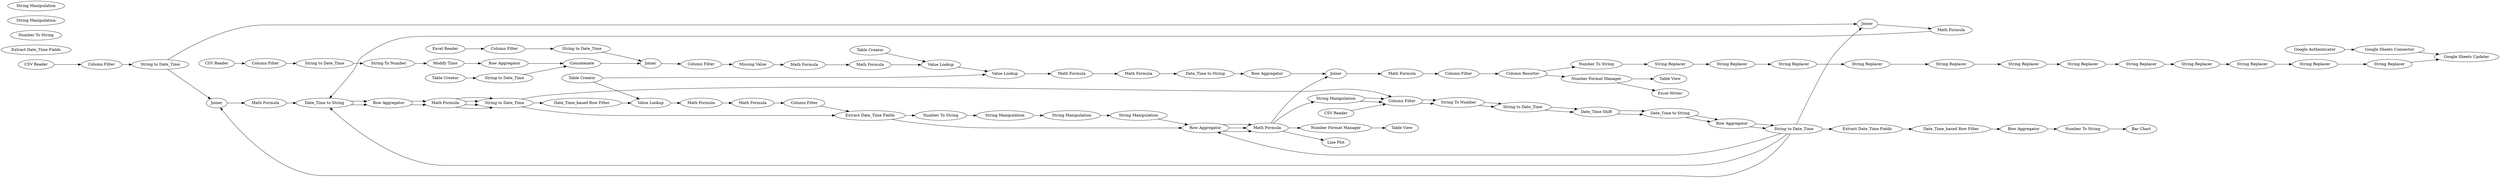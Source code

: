digraph {
	2 [label="Column Filter"]
	3 [label="String to Date_Time"]
	8 [label="CSV Reader"]
	18 [label=Joiner]
	19 [label="Math Formula"]
	20 [label="Date_Time to String"]
	21 [label="Row Aggregator"]
	22 [label="Math Formula"]
	23 [label="String to Date_Time"]
	25 [label="CSV Reader"]
	27 [label="Extract Date_Time Fields"]
	28 [label="Row Aggregator"]
	31 [label="Table View"]
	32 [label="Math Formula"]
	9 [label="Column Filter"]
	10 [label="String to Date_Time"]
	12 [label="Row Aggregator"]
	13 [label="String To Number"]
	14 [label="Date_Time Shift"]
	15 [label="Date_Time to String"]
	16 [label="String to Date_Time"]
	20 [label="Date_Time to String"]
	21 [label="Row Aggregator"]
	22 [label="Math Formula"]
	23 [label="String to Date_Time"]
	27 [label="Extract Date_Time Fields"]
	28 [label="Row Aggregator"]
	32 [label="Math Formula"]
	36 [label="CSV Reader"]
	9 [label="Column Filter"]
	10 [label="String to Date_Time"]
	12 [label="Row Aggregator"]
	13 [label="String To Number"]
	14 [label="Date_Time Shift"]
	15 [label="Date_Time to String"]
	16 [label="String to Date_Time"]
	38 [label=Joiner]
	39 [label="Math Formula"]
	23 [label="String to Date_Time"]
	28 [label="Row Aggregator"]
	32 [label="Math Formula"]
	33 [label="Extract Date_Time Fields"]
	34 [label="Number To String"]
	35 [label="String Manipulation"]
	36 [label="String Manipulation"]
	37 [label="String Manipulation"]
	49 [label="Line Plot"]
	52 [label="Table Creator"]
	53 [label="Value Lookup"]
	54 [label="Math Formula"]
	55 [label="Math Formula"]
	56 [label="Column Filter"]
	57 [label="Number To String"]
	58 [label="String Manipulation"]
	59 [label="String Manipulation"]
	60 [label="String Manipulation"]
	61 [label="Date_Time_based Row Filter"]
	62 [label="Table Creator"]
	63 [label="CSV Reader"]
	64 [label="String to Date_Time"]
	65 [label="String To Number"]
	66 [label="Column Filter"]
	68 [label="Modify Time"]
	69 [label="Row Aggregator"]
	70 [label="Excel Reader"]
	71 [label="Column Filter"]
	72 [label="String to Date_Time"]
	73 [label=Joiner]
	74 [label="Math Formula"]
	75 [label="Missing Value"]
	76 [label="Column Filter"]
	77 [label="Math Formula"]
	78 [label="Value Lookup"]
	79 [label="Value Lookup"]
	80 [label="Math Formula"]
	81 [label="Math Formula"]
	82 [label="Date_Time to String"]
	83 [label="Row Aggregator"]
	84 [label=Joiner]
	86 [label="Math Formula"]
	89 [label="Extract Date_Time Fields"]
	90 [label="Row Aggregator"]
	92 [label="Bar Chart"]
	93 [label="Number To String"]
	94 [label="Date_Time_based Row Filter"]
	95 [label="Table Creator"]
	96 [label=Concatenate]
	97 [label="String to Date_Time"]
	100 [label="Google Authenticator"]
	101 [label="Google Sheets Updater"]
	102 [label="Google Sheets Connector"]
	103 [label="Number To String"]
	116 [label="Column Filter"]
	104 [label="String Replacer"]
	105 [label="String Replacer"]
	106 [label="String Replacer"]
	107 [label="String Replacer"]
	108 [label="String Replacer"]
	109 [label="String Replacer"]
	110 [label="String Replacer"]
	111 [label="String Replacer"]
	112 [label="String Replacer"]
	113 [label="String Replacer"]
	114 [label="String Replacer"]
	115 [label="String Replacer"]
	118 [label="Column Resorter"]
	119 [label="Table View"]
	121 [label="Number Format Manager"]
	122 [label="Excel Writer"]
	123 [label="Number Format Manager"]
	9 -> 13
	10 -> 14
	12 -> 16
	13 -> 10
	14 -> 15
	15 -> 12
	20 -> 21
	21 -> 22
	23 -> 27
	27 -> 28
	28 -> 32
	9 -> 13
	10 -> 14
	12 -> 16
	13 -> 10
	14 -> 15
	15 -> 12
	23 -> 9
	28 -> 32
	16 -> 20
	22 -> 23
	32 -> 36
	36 -> 9
	16 -> 28
	104 -> 105
	105 -> 106
	106 -> 107
	107 -> 108
	108 -> 109
	109 -> 110
	110 -> 111
	111 -> 112
	112 -> 113
	113 -> 114
	114 -> 115
	2 -> 3
	3 -> 18
	3 -> 38
	8 -> 9
	18 -> 19
	19 -> 20
	20 -> 21
	21 -> 22
	22 -> 23
	23 -> 61
	25 -> 2
	27 -> 57
	28 -> 32
	32 -> 84
	16 -> 18
	16 -> 89
	22 -> 23
	22 -> 23
	32 -> 123
	36 -> 9
	16 -> 38
	38 -> 39
	39 -> 20
	32 -> 49
	52 -> 53
	52 -> 79
	53 -> 54
	54 -> 55
	55 -> 56
	56 -> 27
	57 -> 58
	58 -> 59
	59 -> 60
	60 -> 28
	61 -> 53
	62 -> 78
	63 -> 66
	64 -> 65
	65 -> 68
	66 -> 64
	68 -> 69
	69 -> 96
	70 -> 71
	71 -> 72
	72 -> 73
	73 -> 76
	74 -> 77
	75 -> 74
	76 -> 75
	77 -> 78
	78 -> 79
	79 -> 80
	80 -> 81
	81 -> 82
	82 -> 83
	83 -> 84
	84 -> 86
	86 -> 116
	89 -> 94
	90 -> 93
	93 -> 92
	94 -> 90
	95 -> 97
	96 -> 73
	97 -> 96
	100 -> 102
	102 -> 101
	103 -> 104
	116 -> 118
	115 -> 101
	118 -> 121
	118 -> 103
	121 -> 122
	121 -> 119
	123 -> 31
	rankdir=LR
}
